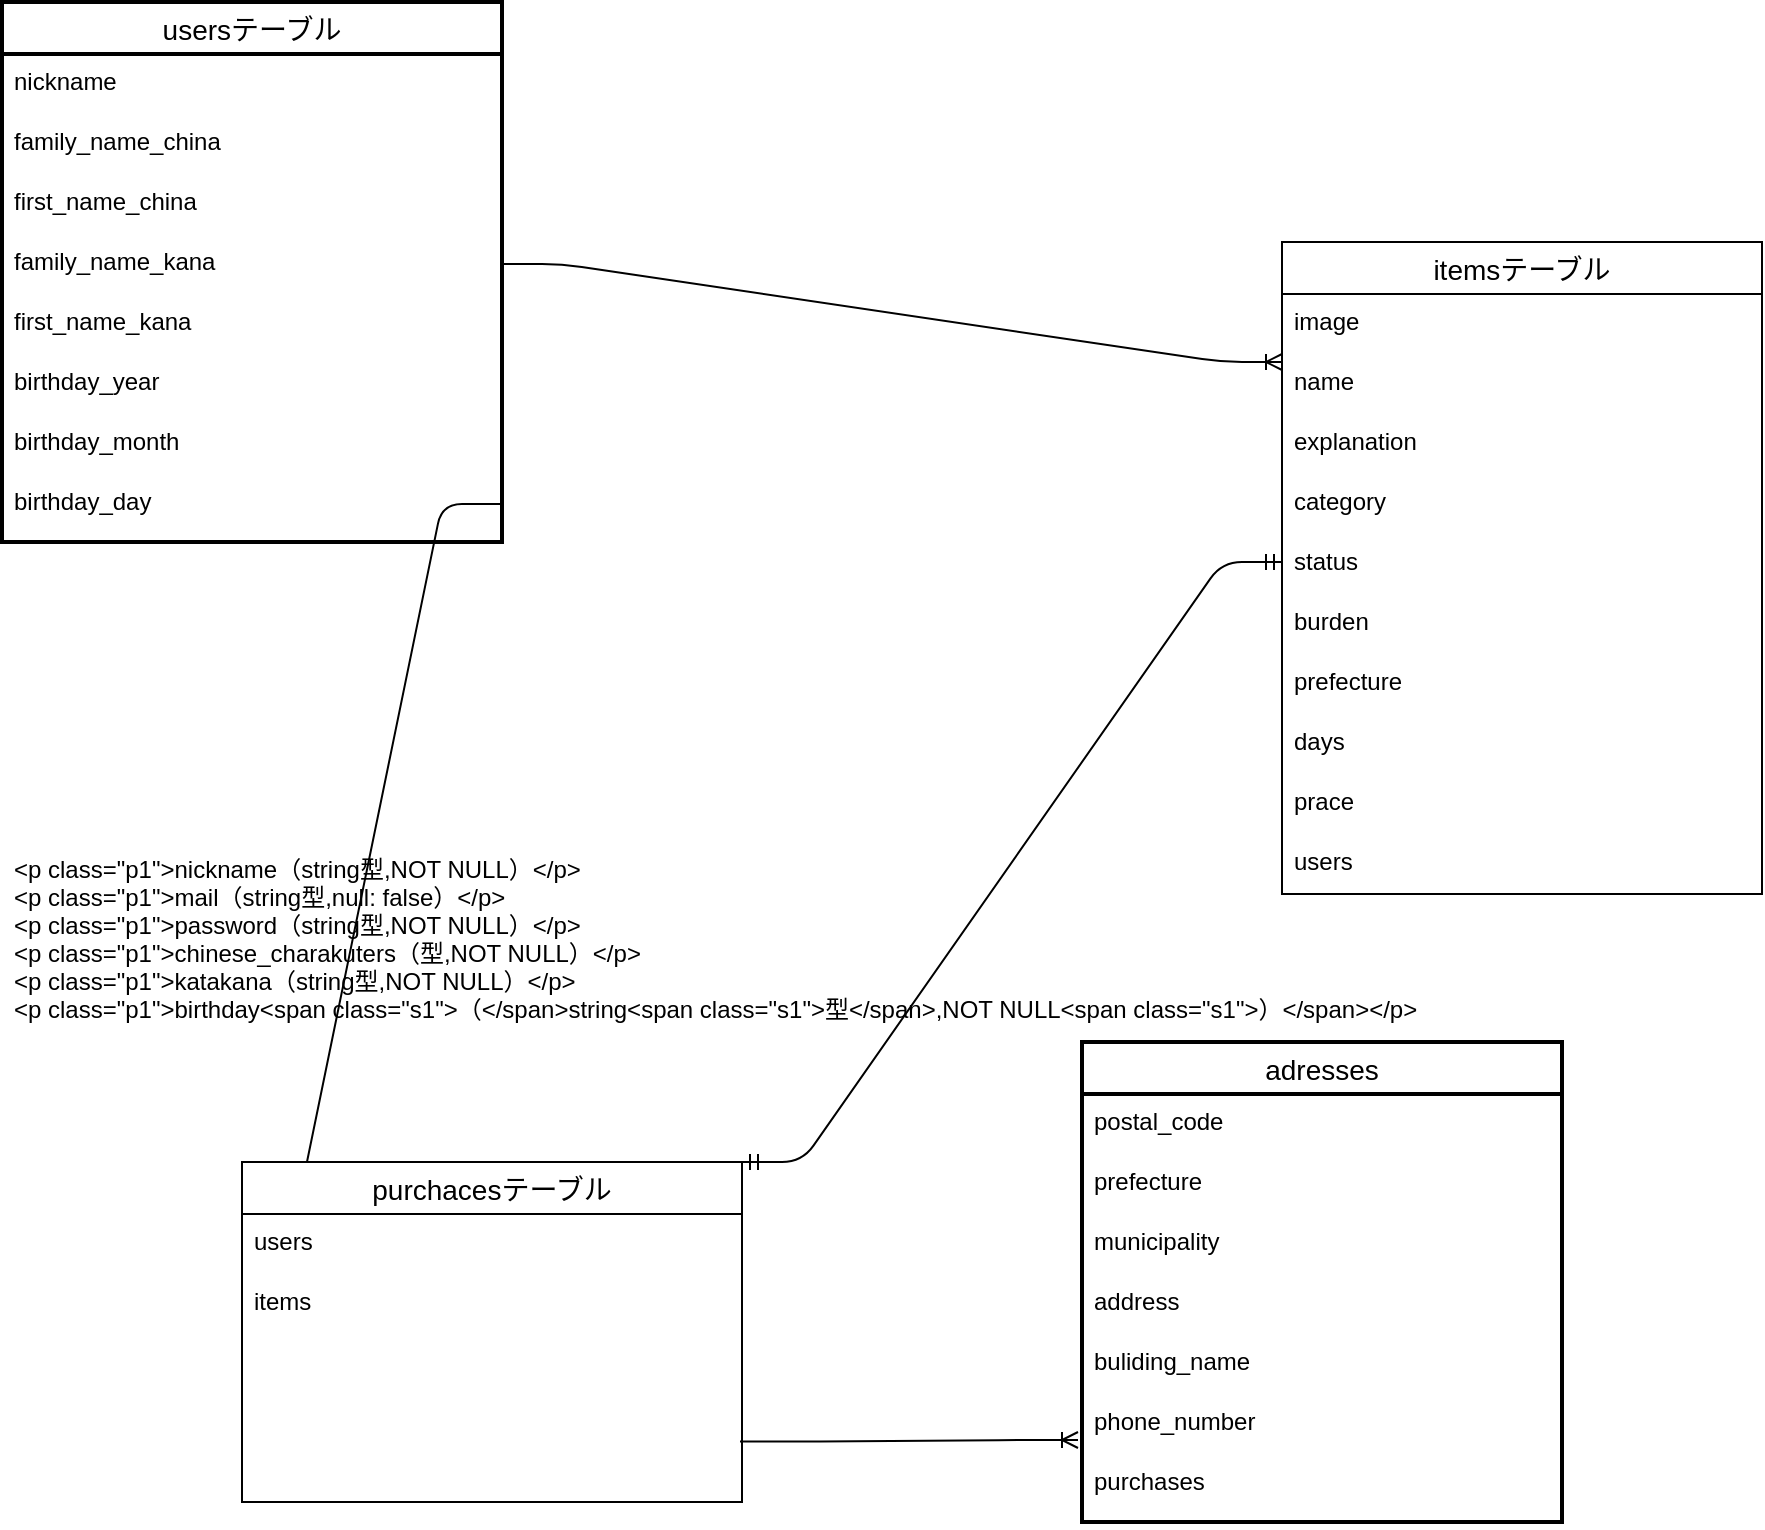 <mxfile version="13.6.5">
    <diagram id="XrQ1u_7y9zJ3H4k6JpOy" name="ページ1">
        <mxGraphModel dx="1688" dy="1941" grid="1" gridSize="10" guides="1" tooltips="1" connect="1" arrows="1" fold="1" page="1" pageScale="1" pageWidth="827" pageHeight="1169" math="0" shadow="0">
            <root>
                <mxCell id="0"/>
                <mxCell id="1" parent="0"/>
                <mxCell id="6" value="itemsテーブル" style="swimlane;fontStyle=0;childLayout=stackLayout;horizontal=1;startSize=26;horizontalStack=0;resizeParent=1;resizeParentMax=0;resizeLast=0;collapsible=1;marginBottom=0;align=center;fontSize=14;" parent="1" vertex="1">
                    <mxGeometry x="250" y="110" width="240" height="326" as="geometry">
                        <mxRectangle x="250" y="110" width="120" height="26" as="alternateBounds"/>
                    </mxGeometry>
                </mxCell>
                <mxCell id="92" value="image" style="text;strokeColor=none;fillColor=none;spacingLeft=4;spacingRight=4;overflow=hidden;rotatable=0;points=[[0,0.5],[1,0.5]];portConstraint=eastwest;fontSize=12;" vertex="1" parent="6">
                    <mxGeometry y="26" width="240" height="30" as="geometry"/>
                </mxCell>
                <mxCell id="93" value="name" style="text;strokeColor=none;fillColor=none;spacingLeft=4;spacingRight=4;overflow=hidden;rotatable=0;points=[[0,0.5],[1,0.5]];portConstraint=eastwest;fontSize=12;" vertex="1" parent="6">
                    <mxGeometry y="56" width="240" height="30" as="geometry"/>
                </mxCell>
                <mxCell id="94" value="explanation" style="text;strokeColor=none;fillColor=none;spacingLeft=4;spacingRight=4;overflow=hidden;rotatable=0;points=[[0,0.5],[1,0.5]];portConstraint=eastwest;fontSize=12;" vertex="1" parent="6">
                    <mxGeometry y="86" width="240" height="30" as="geometry"/>
                </mxCell>
                <mxCell id="95" value="category" style="text;strokeColor=none;fillColor=none;spacingLeft=4;spacingRight=4;overflow=hidden;rotatable=0;points=[[0,0.5],[1,0.5]];portConstraint=eastwest;fontSize=12;" vertex="1" parent="6">
                    <mxGeometry y="116" width="240" height="30" as="geometry"/>
                </mxCell>
                <mxCell id="96" value="status" style="text;strokeColor=none;fillColor=none;spacingLeft=4;spacingRight=4;overflow=hidden;rotatable=0;points=[[0,0.5],[1,0.5]];portConstraint=eastwest;fontSize=12;" vertex="1" parent="6">
                    <mxGeometry y="146" width="240" height="30" as="geometry"/>
                </mxCell>
                <mxCell id="97" value="burden" style="text;strokeColor=none;fillColor=none;spacingLeft=4;spacingRight=4;overflow=hidden;rotatable=0;points=[[0,0.5],[1,0.5]];portConstraint=eastwest;fontSize=12;" vertex="1" parent="6">
                    <mxGeometry y="176" width="240" height="30" as="geometry"/>
                </mxCell>
                <mxCell id="98" value="prefecture" style="text;strokeColor=none;fillColor=none;spacingLeft=4;spacingRight=4;overflow=hidden;rotatable=0;points=[[0,0.5],[1,0.5]];portConstraint=eastwest;fontSize=12;" vertex="1" parent="6">
                    <mxGeometry y="206" width="240" height="30" as="geometry"/>
                </mxCell>
                <mxCell id="106" value="days" style="text;strokeColor=none;fillColor=none;spacingLeft=4;spacingRight=4;overflow=hidden;rotatable=0;points=[[0,0.5],[1,0.5]];portConstraint=eastwest;fontSize=12;" vertex="1" parent="6">
                    <mxGeometry y="236" width="240" height="30" as="geometry"/>
                </mxCell>
                <mxCell id="107" value="prace" style="text;strokeColor=none;fillColor=none;spacingLeft=4;spacingRight=4;overflow=hidden;rotatable=0;points=[[0,0.5],[1,0.5]];portConstraint=eastwest;fontSize=12;" vertex="1" parent="6">
                    <mxGeometry y="266" width="240" height="30" as="geometry"/>
                </mxCell>
                <mxCell id="108" value="users" style="text;strokeColor=none;fillColor=none;spacingLeft=4;spacingRight=4;overflow=hidden;rotatable=0;points=[[0,0.5],[1,0.5]];portConstraint=eastwest;fontSize=12;" vertex="1" parent="6">
                    <mxGeometry y="296" width="240" height="30" as="geometry"/>
                </mxCell>
                <mxCell id="74" value="" style="edgeStyle=entityRelationEdgeStyle;fontSize=12;html=1;endArrow=ERoneToMany;exitX=1;exitY=0.5;exitDx=0;exitDy=0;" parent="1" edge="1" source="87">
                    <mxGeometry width="100" height="100" relative="1" as="geometry">
                        <mxPoint x="150" y="270" as="sourcePoint"/>
                        <mxPoint x="250" y="170" as="targetPoint"/>
                    </mxGeometry>
                </mxCell>
                <mxCell id="75" value="" style="edgeStyle=entityRelationEdgeStyle;fontSize=12;html=1;endArrow=ERoneToMany;exitX=0.996;exitY=0.735;exitDx=0;exitDy=0;exitPerimeter=0;" parent="1" edge="1" source="11">
                    <mxGeometry width="100" height="100" relative="1" as="geometry">
                        <mxPoint x="-15" y="746" as="sourcePoint"/>
                        <mxPoint x="148" y="709" as="targetPoint"/>
                    </mxGeometry>
                </mxCell>
                <mxCell id="77" value="" style="edgeStyle=entityRelationEdgeStyle;fontSize=12;html=1;endArrow=ERmandOne;startArrow=ERmandOne;exitX=1;exitY=0;exitDx=0;exitDy=0;" parent="1" source="10" edge="1">
                    <mxGeometry width="100" height="100" relative="1" as="geometry">
                        <mxPoint x="140" y="390" as="sourcePoint"/>
                        <mxPoint x="250" y="270" as="targetPoint"/>
                    </mxGeometry>
                </mxCell>
                <mxCell id="78" value="" style="edgeStyle=entityRelationEdgeStyle;fontSize=12;html=1;endArrow=ERoneToMany;entryX=0.002;entryY=0.057;entryDx=0;entryDy=0;entryPerimeter=0;exitX=1;exitY=0.5;exitDx=0;exitDy=0;" parent="1" source="90" target="10" edge="1">
                    <mxGeometry width="100" height="100" relative="1" as="geometry">
                        <mxPoint x="-210" y="340" as="sourcePoint"/>
                        <mxPoint x="60" y="390" as="targetPoint"/>
                    </mxGeometry>
                </mxCell>
                <mxCell id="65" value="usersテーブル" style="swimlane;fontStyle=0;childLayout=stackLayout;horizontal=1;startSize=26;horizontalStack=0;resizeParent=1;resizeParentMax=0;resizeLast=0;collapsible=1;marginBottom=0;align=center;fontSize=14;strokeWidth=2;" parent="1" vertex="1">
                    <mxGeometry x="-390" y="-10" width="250" height="270" as="geometry"/>
                </mxCell>
                <mxCell id="84" value="nickname" style="text;strokeColor=none;fillColor=none;spacingLeft=4;spacingRight=4;overflow=hidden;rotatable=0;points=[[0,0.5],[1,0.5]];portConstraint=eastwest;fontSize=12;" vertex="1" parent="65">
                    <mxGeometry y="26" width="250" height="30" as="geometry"/>
                </mxCell>
                <mxCell id="85" value="family_name_china" style="text;strokeColor=none;fillColor=none;spacingLeft=4;spacingRight=4;overflow=hidden;rotatable=0;points=[[0,0.5],[1,0.5]];portConstraint=eastwest;fontSize=12;" vertex="1" parent="65">
                    <mxGeometry y="56" width="250" height="30" as="geometry"/>
                </mxCell>
                <mxCell id="86" value="first_name_china" style="text;strokeColor=none;fillColor=none;spacingLeft=4;spacingRight=4;overflow=hidden;rotatable=0;points=[[0,0.5],[1,0.5]];portConstraint=eastwest;fontSize=12;" vertex="1" parent="65">
                    <mxGeometry y="86" width="250" height="30" as="geometry"/>
                </mxCell>
                <mxCell id="87" value="family_name_kana" style="text;strokeColor=none;fillColor=none;spacingLeft=4;spacingRight=4;overflow=hidden;rotatable=0;points=[[0,0.5],[1,0.5]];portConstraint=eastwest;fontSize=12;" vertex="1" parent="65">
                    <mxGeometry y="116" width="250" height="30" as="geometry"/>
                </mxCell>
                <mxCell id="80" value="first_name_kana" style="text;strokeColor=none;fillColor=none;spacingLeft=4;spacingRight=4;overflow=hidden;rotatable=0;points=[[0,0.5],[1,0.5]];portConstraint=eastwest;fontSize=12;" vertex="1" parent="65">
                    <mxGeometry y="146" width="250" height="30" as="geometry"/>
                </mxCell>
                <mxCell id="88" value="birthday_year" style="text;strokeColor=none;fillColor=none;spacingLeft=4;spacingRight=4;overflow=hidden;rotatable=0;points=[[0,0.5],[1,0.5]];portConstraint=eastwest;fontSize=12;" vertex="1" parent="65">
                    <mxGeometry y="176" width="250" height="30" as="geometry"/>
                </mxCell>
                <mxCell id="89" value="birthday_month" style="text;strokeColor=none;fillColor=none;spacingLeft=4;spacingRight=4;overflow=hidden;rotatable=0;points=[[0,0.5],[1,0.5]];portConstraint=eastwest;fontSize=12;" vertex="1" parent="65">
                    <mxGeometry y="206" width="250" height="30" as="geometry"/>
                </mxCell>
                <mxCell id="90" value="birthday_day" style="text;strokeColor=none;fillColor=none;spacingLeft=4;spacingRight=4;overflow=hidden;rotatable=0;points=[[0,0.5],[1,0.5]];portConstraint=eastwest;fontSize=12;" vertex="1" parent="65">
                    <mxGeometry y="236" width="250" height="30" as="geometry"/>
                </mxCell>
                <mxCell id="66" value="&#10;&#10;&#10;&#10;&#10;&#10;&#10;&#10;&#10;&#10;&#10;&lt;p class=&quot;p1&quot;&gt;nickname（string型,NOT NULL）&lt;/p&gt;&#10;&lt;p class=&quot;p1&quot;&gt;mail（string型,null: false）&lt;/p&gt;&#10;&lt;p class=&quot;p1&quot;&gt;password（string型,NOT NULL）&lt;/p&gt;&#10;&lt;p class=&quot;p1&quot;&gt;chinese_charakuters（型,NOT NULL）&lt;/p&gt;&#10;&lt;p class=&quot;p1&quot;&gt;katakana（string型,NOT NULL）&lt;/p&gt;&#10;&lt;p class=&quot;p1&quot;&gt;birthday&lt;span class=&quot;s1&quot;&gt;（&lt;/span&gt;string&lt;span class=&quot;s1&quot;&gt;型&lt;/span&gt;,NOT NULL&lt;span class=&quot;s1&quot;&gt;）&lt;/span&gt;&lt;/p&gt;&#10;&#10;&#10;" style="text;strokeColor=none;fillColor=none;spacingLeft=4;spacingRight=4;overflow=hidden;rotatable=0;points=[[0,0.5],[1,0.5]];portConstraint=eastwest;fontSize=12;" parent="65" vertex="1">
                    <mxGeometry y="266" width="250" height="4" as="geometry"/>
                </mxCell>
                <mxCell id="10" value="purchacesテーブル" style="swimlane;fontStyle=0;childLayout=stackLayout;horizontal=1;startSize=26;horizontalStack=0;resizeParent=1;resizeParentMax=0;resizeLast=0;collapsible=1;marginBottom=0;align=center;fontSize=14;" parent="1" vertex="1">
                    <mxGeometry x="-270" y="570" width="250" height="170" as="geometry"/>
                </mxCell>
                <mxCell id="109" value="users" style="text;strokeColor=none;fillColor=none;spacingLeft=4;spacingRight=4;overflow=hidden;rotatable=0;points=[[0,0.5],[1,0.5]];portConstraint=eastwest;fontSize=12;" vertex="1" parent="10">
                    <mxGeometry y="26" width="250" height="30" as="geometry"/>
                </mxCell>
                <mxCell id="11" value="items" style="text;strokeColor=none;fillColor=none;spacingLeft=4;spacingRight=4;overflow=hidden;rotatable=0;points=[[0,0.5],[1,0.5]];portConstraint=eastwest;fontSize=12;" parent="10" vertex="1">
                    <mxGeometry y="56" width="250" height="114" as="geometry"/>
                </mxCell>
                <object label="adresses" id="14">
                    <mxCell style="swimlane;fontStyle=0;childLayout=stackLayout;horizontal=1;startSize=26;horizontalStack=0;resizeParent=1;resizeParentMax=0;resizeLast=0;collapsible=1;marginBottom=0;align=center;fontSize=14;strokeWidth=2;" parent="1" vertex="1">
                        <mxGeometry x="150" y="510" width="240" height="240" as="geometry"/>
                    </mxCell>
                </object>
                <mxCell id="99" value="postal_code" style="text;strokeColor=none;fillColor=none;spacingLeft=4;spacingRight=4;overflow=hidden;rotatable=0;points=[[0,0.5],[1,0.5]];portConstraint=eastwest;fontSize=12;" vertex="1" parent="14">
                    <mxGeometry y="26" width="240" height="30" as="geometry"/>
                </mxCell>
                <mxCell id="100" value="prefecture" style="text;strokeColor=none;fillColor=none;spacingLeft=4;spacingRight=4;overflow=hidden;rotatable=0;points=[[0,0.5],[1,0.5]];portConstraint=eastwest;fontSize=12;" vertex="1" parent="14">
                    <mxGeometry y="56" width="240" height="30" as="geometry"/>
                </mxCell>
                <mxCell id="101" value="municipality" style="text;strokeColor=none;fillColor=none;spacingLeft=4;spacingRight=4;overflow=hidden;rotatable=0;points=[[0,0.5],[1,0.5]];portConstraint=eastwest;fontSize=12;" vertex="1" parent="14">
                    <mxGeometry y="86" width="240" height="30" as="geometry"/>
                </mxCell>
                <mxCell id="102" value="address" style="text;strokeColor=none;fillColor=none;spacingLeft=4;spacingRight=4;overflow=hidden;rotatable=0;points=[[0,0.5],[1,0.5]];portConstraint=eastwest;fontSize=12;" vertex="1" parent="14">
                    <mxGeometry y="116" width="240" height="30" as="geometry"/>
                </mxCell>
                <mxCell id="103" value="buliding_name" style="text;strokeColor=none;fillColor=none;spacingLeft=4;spacingRight=4;overflow=hidden;rotatable=0;points=[[0,0.5],[1,0.5]];portConstraint=eastwest;fontSize=12;" vertex="1" parent="14">
                    <mxGeometry y="146" width="240" height="30" as="geometry"/>
                </mxCell>
                <mxCell id="104" value="phone_number" style="text;strokeColor=none;fillColor=none;spacingLeft=4;spacingRight=4;overflow=hidden;rotatable=0;points=[[0,0.5],[1,0.5]];portConstraint=eastwest;fontSize=12;" vertex="1" parent="14">
                    <mxGeometry y="176" width="240" height="30" as="geometry"/>
                </mxCell>
                <mxCell id="105" value="purchases" style="text;strokeColor=none;fillColor=none;spacingLeft=4;spacingRight=4;overflow=hidden;rotatable=0;points=[[0,0.5],[1,0.5]];portConstraint=eastwest;fontSize=12;" vertex="1" parent="14">
                    <mxGeometry y="206" width="240" height="30" as="geometry"/>
                </mxCell>
                <mxCell id="15" value="&#10;&#10;&#10;&#10;&#10;&#10;&#10;&#10;&#10;&#10;&#10;&lt;p class=&quot;p1&quot;&gt;Image(ActiveStorageで実装)&lt;/p&gt;&#10;&lt;p class=&quot;p1&quot;&gt;name（string型,NOT NULL）&lt;/p&gt;&#10;&lt;p class=&quot;p1&quot;&gt;explanation(text型,NOT NULL)&lt;/p&gt;&#10;&lt;p class=&quot;p1&quot;&gt;category(string型,NOT NULL)&lt;/p&gt;&#10;&lt;p class=&quot;p1&quot;&gt;status(string型,NOT NULL)&lt;/p&gt;&#10;&lt;p class=&quot;p1&quot;&gt;burden(string型)&lt;/p&gt;&#10;&lt;p class=&quot;p1&quot;&gt;prefecture(string型,NOT NULL)&lt;/p&gt;&#10;&lt;p class=&quot;p1&quot;&gt;days(string型,NOT NULL)&lt;/p&gt;&#10;&lt;p class=&quot;p1&quot;&gt;prace(integer型,NOT NULL)&lt;/p&gt;&#10;&lt;p class=&quot;p2&quot;&gt;&lt;br&gt;&lt;/p&gt;&#10;&lt;p class=&quot;p1&quot;&gt;user(reference&lt;span class=&quot;s1&quot;&gt;型&lt;/span&gt;&lt;/p&gt;&#10;&#10;&#10;" style="text;strokeColor=none;fillColor=none;spacingLeft=4;spacingRight=4;overflow=hidden;rotatable=0;points=[[0,0.5],[1,0.5]];portConstraint=eastwest;fontSize=12;" parent="14" vertex="1">
                    <mxGeometry y="236" width="240" height="4" as="geometry"/>
                </mxCell>
            </root>
        </mxGraphModel>
    </diagram>
</mxfile>